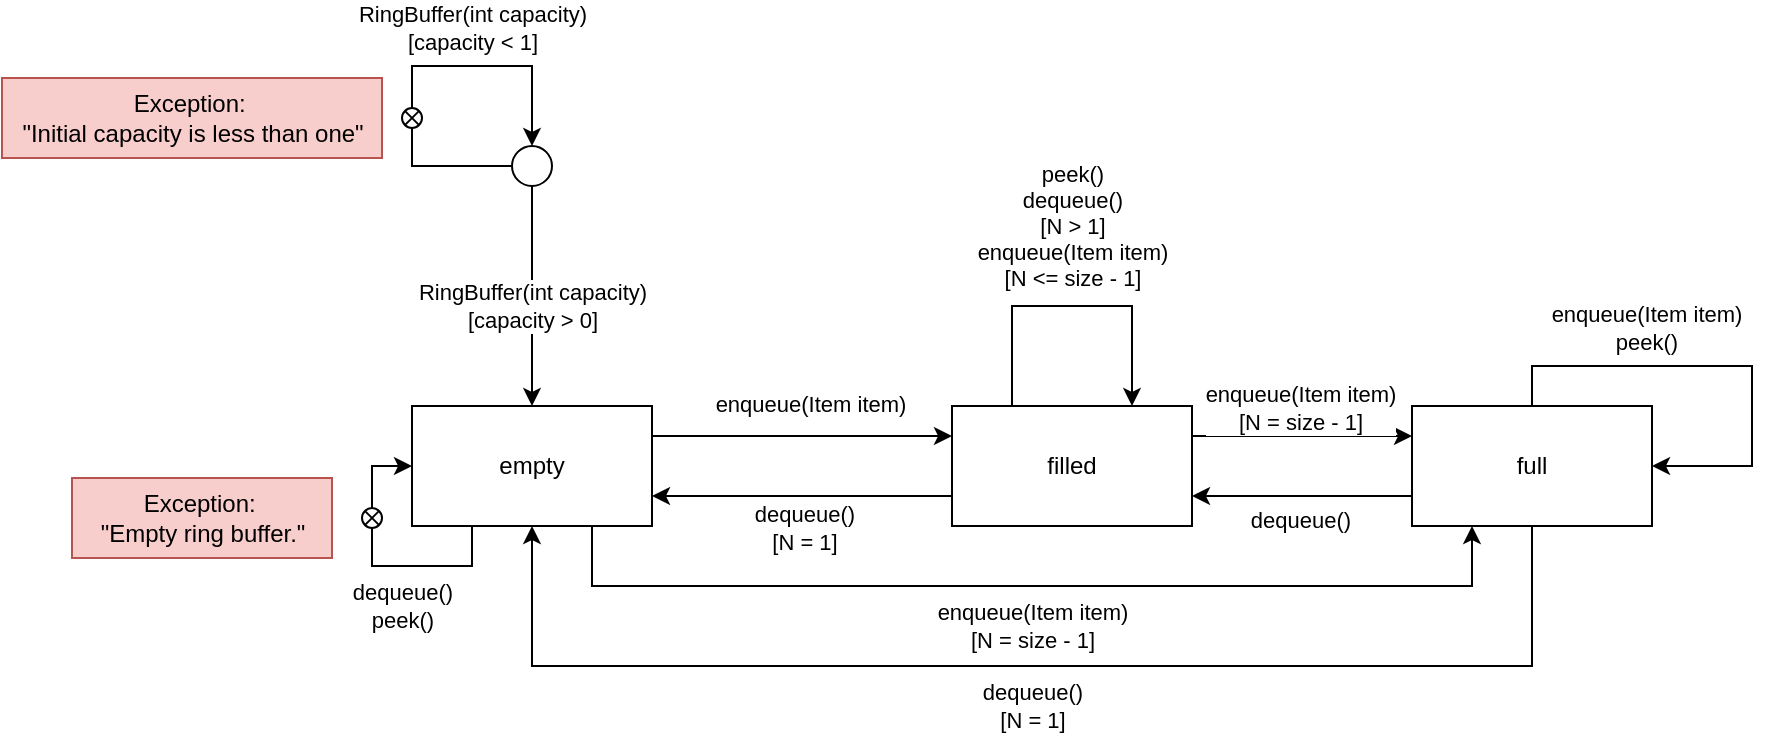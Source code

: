 <mxfile version="21.2.7" type="device">
  <diagram name="Seite-1" id="3QbLAV40ZkPWaZ0tKp3v">
    <mxGraphModel dx="1412" dy="455" grid="1" gridSize="10" guides="1" tooltips="1" connect="1" arrows="1" fold="1" page="1" pageScale="1" pageWidth="827" pageHeight="1169" math="0" shadow="0">
      <root>
        <mxCell id="0" />
        <mxCell id="1" parent="0" />
        <mxCell id="c8nvZhKkzyxmBhiNJSxO-13" value="dequeue()&lt;br&gt;[N = 1]" style="edgeStyle=orthogonalEdgeStyle;rounded=0;orthogonalLoop=1;jettySize=auto;html=1;exitX=0;exitY=0.75;exitDx=0;exitDy=0;entryX=1;entryY=0.75;entryDx=0;entryDy=0;" parent="1" source="c8nvZhKkzyxmBhiNJSxO-1" target="c8nvZhKkzyxmBhiNJSxO-3" edge="1">
          <mxGeometry x="-0.013" y="16" relative="1" as="geometry">
            <mxPoint x="170" y="270" as="targetPoint" />
            <Array as="points" />
            <mxPoint as="offset" />
          </mxGeometry>
        </mxCell>
        <mxCell id="c8nvZhKkzyxmBhiNJSxO-14" value="enqueue(Item item)&lt;br&gt;[N = size - 1]" style="edgeStyle=orthogonalEdgeStyle;rounded=0;orthogonalLoop=1;jettySize=auto;html=1;exitX=1;exitY=0.25;exitDx=0;exitDy=0;entryX=0;entryY=0.25;entryDx=0;entryDy=0;" parent="1" source="c8nvZhKkzyxmBhiNJSxO-1" target="c8nvZhKkzyxmBhiNJSxO-2" edge="1">
          <mxGeometry x="-0.018" y="14" relative="1" as="geometry">
            <mxPoint as="offset" />
          </mxGeometry>
        </mxCell>
        <mxCell id="c8nvZhKkzyxmBhiNJSxO-1" value="filled" style="rounded=0;whiteSpace=wrap;html=1;" parent="1" vertex="1">
          <mxGeometry x="320" y="230" width="120" height="60" as="geometry" />
        </mxCell>
        <mxCell id="c8nvZhKkzyxmBhiNJSxO-15" value="dequeue()" style="edgeStyle=orthogonalEdgeStyle;rounded=0;orthogonalLoop=1;jettySize=auto;html=1;exitX=0;exitY=0.75;exitDx=0;exitDy=0;entryX=1;entryY=0.75;entryDx=0;entryDy=0;" parent="1" source="c8nvZhKkzyxmBhiNJSxO-2" target="c8nvZhKkzyxmBhiNJSxO-1" edge="1">
          <mxGeometry x="0.018" y="12" relative="1" as="geometry">
            <mxPoint as="offset" />
          </mxGeometry>
        </mxCell>
        <mxCell id="8GJIpUapcorhELmcItY8-2" value="&lt;span style=&quot;color: rgb(0, 0, 0); font-family: Helvetica; font-size: 11px; font-style: normal; font-variant-ligatures: normal; font-variant-caps: normal; font-weight: 400; letter-spacing: normal; orphans: 2; text-align: center; text-indent: 0px; text-transform: none; widows: 2; word-spacing: 0px; -webkit-text-stroke-width: 0px; background-color: rgb(255, 255, 255); text-decoration-thickness: initial; text-decoration-style: initial; text-decoration-color: initial; float: none; display: inline !important;&quot;&gt;dequeue()&lt;/span&gt;&lt;br style=&quot;border-color: var(--border-color); color: rgb(0, 0, 0); font-family: Helvetica; font-size: 11px; font-style: normal; font-variant-ligatures: normal; font-variant-caps: normal; font-weight: 400; letter-spacing: normal; orphans: 2; text-align: center; text-indent: 0px; text-transform: none; widows: 2; word-spacing: 0px; -webkit-text-stroke-width: 0px; text-decoration-thickness: initial; text-decoration-style: initial; text-decoration-color: initial;&quot;&gt;&lt;span style=&quot;color: rgb(0, 0, 0); font-family: Helvetica; font-size: 11px; font-style: normal; font-variant-ligatures: normal; font-variant-caps: normal; font-weight: 400; letter-spacing: normal; orphans: 2; text-align: center; text-indent: 0px; text-transform: none; widows: 2; word-spacing: 0px; -webkit-text-stroke-width: 0px; background-color: rgb(255, 255, 255); text-decoration-thickness: initial; text-decoration-style: initial; text-decoration-color: initial; float: none; display: inline !important;&quot;&gt;[N = 1]&lt;/span&gt;" style="edgeStyle=orthogonalEdgeStyle;rounded=0;orthogonalLoop=1;jettySize=auto;html=1;exitX=0.5;exitY=1;exitDx=0;exitDy=0;entryX=0.5;entryY=1;entryDx=0;entryDy=0;" edge="1" parent="1" source="c8nvZhKkzyxmBhiNJSxO-2" target="c8nvZhKkzyxmBhiNJSxO-3">
          <mxGeometry y="20" relative="1" as="geometry">
            <Array as="points">
              <mxPoint x="610" y="360" />
              <mxPoint x="110" y="360" />
            </Array>
            <mxPoint as="offset" />
          </mxGeometry>
        </mxCell>
        <mxCell id="c8nvZhKkzyxmBhiNJSxO-2" value="full" style="rounded=0;whiteSpace=wrap;html=1;" parent="1" vertex="1">
          <mxGeometry x="550" y="230" width="120" height="60" as="geometry" />
        </mxCell>
        <mxCell id="c8nvZhKkzyxmBhiNJSxO-11" value="enqueue(Item item)" style="edgeStyle=orthogonalEdgeStyle;rounded=0;orthogonalLoop=1;jettySize=auto;html=1;exitX=1;exitY=0.25;exitDx=0;exitDy=0;entryX=0;entryY=0.25;entryDx=0;entryDy=0;" parent="1" source="c8nvZhKkzyxmBhiNJSxO-3" target="c8nvZhKkzyxmBhiNJSxO-1" edge="1">
          <mxGeometry x="0.05" y="16" relative="1" as="geometry">
            <Array as="points">
              <mxPoint x="250" y="245" />
              <mxPoint x="250" y="245" />
            </Array>
            <mxPoint as="offset" />
          </mxGeometry>
        </mxCell>
        <mxCell id="8GJIpUapcorhELmcItY8-1" value="&lt;span style=&quot;color: rgb(0, 0, 0); font-family: Helvetica; font-size: 11px; font-style: normal; font-variant-ligatures: normal; font-variant-caps: normal; font-weight: 400; letter-spacing: normal; orphans: 2; text-align: center; text-indent: 0px; text-transform: none; widows: 2; word-spacing: 0px; -webkit-text-stroke-width: 0px; background-color: rgb(255, 255, 255); text-decoration-thickness: initial; text-decoration-style: initial; text-decoration-color: initial; float: none; display: inline !important;&quot;&gt;enqueue(Item item)&lt;/span&gt;&lt;br style=&quot;border-color: var(--border-color); color: rgb(0, 0, 0); font-family: Helvetica; font-size: 11px; font-style: normal; font-variant-ligatures: normal; font-variant-caps: normal; font-weight: 400; letter-spacing: normal; orphans: 2; text-align: center; text-indent: 0px; text-transform: none; widows: 2; word-spacing: 0px; -webkit-text-stroke-width: 0px; text-decoration-thickness: initial; text-decoration-style: initial; text-decoration-color: initial;&quot;&gt;&lt;span style=&quot;color: rgb(0, 0, 0); font-family: Helvetica; font-size: 11px; font-style: normal; font-variant-ligatures: normal; font-variant-caps: normal; font-weight: 400; letter-spacing: normal; orphans: 2; text-align: center; text-indent: 0px; text-transform: none; widows: 2; word-spacing: 0px; -webkit-text-stroke-width: 0px; background-color: rgb(255, 255, 255); text-decoration-thickness: initial; text-decoration-style: initial; text-decoration-color: initial; float: none; display: inline !important;&quot;&gt;[N = size - 1]&lt;/span&gt;" style="edgeStyle=orthogonalEdgeStyle;rounded=0;orthogonalLoop=1;jettySize=auto;html=1;exitX=0.75;exitY=1;exitDx=0;exitDy=0;entryX=0.25;entryY=1;entryDx=0;entryDy=0;" edge="1" parent="1" source="c8nvZhKkzyxmBhiNJSxO-3" target="c8nvZhKkzyxmBhiNJSxO-2">
          <mxGeometry y="-20" relative="1" as="geometry">
            <Array as="points">
              <mxPoint x="140" y="320" />
              <mxPoint x="580" y="320" />
            </Array>
            <mxPoint as="offset" />
          </mxGeometry>
        </mxCell>
        <mxCell id="c8nvZhKkzyxmBhiNJSxO-3" value="empty" style="rounded=0;whiteSpace=wrap;html=1;" parent="1" vertex="1">
          <mxGeometry x="50" y="230" width="120" height="60" as="geometry" />
        </mxCell>
        <mxCell id="c8nvZhKkzyxmBhiNJSxO-5" style="edgeStyle=orthogonalEdgeStyle;rounded=0;orthogonalLoop=1;jettySize=auto;html=1;exitX=0.5;exitY=1;exitDx=0;exitDy=0;" parent="1" source="c8nvZhKkzyxmBhiNJSxO-4" target="c8nvZhKkzyxmBhiNJSxO-3" edge="1">
          <mxGeometry relative="1" as="geometry" />
        </mxCell>
        <mxCell id="c8nvZhKkzyxmBhiNJSxO-6" value="RingBuffer(int capacity)&lt;br&gt;[capacity &amp;lt; 1]" style="edgeLabel;html=1;align=center;verticalAlign=middle;resizable=0;points=[];" parent="c8nvZhKkzyxmBhiNJSxO-5" vertex="1" connectable="0">
          <mxGeometry x="-0.192" relative="1" as="geometry">
            <mxPoint x="-30" y="-124" as="offset" />
          </mxGeometry>
        </mxCell>
        <mxCell id="c8nvZhKkzyxmBhiNJSxO-4" value="" style="ellipse;whiteSpace=wrap;html=1;aspect=fixed;" parent="1" vertex="1">
          <mxGeometry x="100" y="100" width="20" height="20" as="geometry" />
        </mxCell>
        <mxCell id="c8nvZhKkzyxmBhiNJSxO-7" style="edgeStyle=orthogonalEdgeStyle;rounded=0;orthogonalLoop=1;jettySize=auto;html=1;" parent="1" target="c8nvZhKkzyxmBhiNJSxO-4" edge="1">
          <mxGeometry relative="1" as="geometry">
            <mxPoint x="100" y="110" as="sourcePoint" />
            <Array as="points">
              <mxPoint x="50" y="110" />
              <mxPoint x="50" y="60" />
              <mxPoint x="110" y="60" />
            </Array>
          </mxGeometry>
        </mxCell>
        <mxCell id="c8nvZhKkzyxmBhiNJSxO-8" value="RingBuffer(int capacity)&lt;br&gt;[capacity &amp;gt; 0]" style="edgeLabel;html=1;align=center;verticalAlign=middle;resizable=0;points=[];" parent="1" vertex="1" connectable="0">
          <mxGeometry x="110" y="180" as="geometry" />
        </mxCell>
        <mxCell id="c8nvZhKkzyxmBhiNJSxO-9" value="" style="verticalLabelPosition=bottom;verticalAlign=top;html=1;shape=mxgraph.flowchart.or;" parent="1" vertex="1">
          <mxGeometry x="45" y="81" width="10" height="10" as="geometry" />
        </mxCell>
        <mxCell id="c8nvZhKkzyxmBhiNJSxO-10" value="Exception:&amp;nbsp;&lt;br&gt;&quot;Initial capacity is less than one&quot;" style="text;html=1;align=center;verticalAlign=middle;resizable=0;points=[];autosize=1;strokeColor=#b85450;fillColor=#f8cecc;" parent="1" vertex="1">
          <mxGeometry x="-155" y="66" width="190" height="40" as="geometry" />
        </mxCell>
        <mxCell id="c8nvZhKkzyxmBhiNJSxO-16" value="enqueue(Item item)&lt;br&gt;peek()" style="edgeStyle=orthogonalEdgeStyle;rounded=0;orthogonalLoop=1;jettySize=auto;html=1;exitX=0.5;exitY=0;exitDx=0;exitDy=0;entryX=1;entryY=0.5;entryDx=0;entryDy=0;" parent="1" source="c8nvZhKkzyxmBhiNJSxO-2" target="c8nvZhKkzyxmBhiNJSxO-2" edge="1">
          <mxGeometry x="-0.331" y="19" relative="1" as="geometry">
            <Array as="points">
              <mxPoint x="610" y="210" />
              <mxPoint x="720" y="210" />
              <mxPoint x="720" y="260" />
            </Array>
            <mxPoint as="offset" />
          </mxGeometry>
        </mxCell>
        <mxCell id="c8nvZhKkzyxmBhiNJSxO-17" value="&lt;span style=&quot;color: rgb(0, 0, 0); font-family: Helvetica; font-size: 11px; font-style: normal; font-variant-ligatures: normal; font-variant-caps: normal; font-weight: 400; letter-spacing: normal; orphans: 2; text-align: center; text-indent: 0px; text-transform: none; widows: 2; word-spacing: 0px; -webkit-text-stroke-width: 0px; background-color: rgb(255, 255, 255); text-decoration-thickness: initial; text-decoration-style: initial; text-decoration-color: initial; float: none; display: inline !important;&quot;&gt;peek()&lt;br&gt;dequeue()&lt;br&gt;[N &amp;gt; 1]&lt;br&gt;enqueue(Item item)&lt;br&gt;[N &amp;lt;= size - 1]&lt;br&gt;&lt;/span&gt;" style="edgeStyle=orthogonalEdgeStyle;rounded=0;orthogonalLoop=1;jettySize=auto;html=1;exitX=0.25;exitY=0;exitDx=0;exitDy=0;entryX=0.75;entryY=0;entryDx=0;entryDy=0;" parent="1" source="c8nvZhKkzyxmBhiNJSxO-1" target="c8nvZhKkzyxmBhiNJSxO-1" edge="1">
          <mxGeometry x="-0.001" y="40" relative="1" as="geometry">
            <Array as="points">
              <mxPoint x="350" y="180" />
              <mxPoint x="410" y="180" />
            </Array>
            <mxPoint as="offset" />
          </mxGeometry>
        </mxCell>
        <mxCell id="c8nvZhKkzyxmBhiNJSxO-18" value="dequeue()&lt;br&gt;peek()" style="edgeStyle=orthogonalEdgeStyle;rounded=0;orthogonalLoop=1;jettySize=auto;html=1;entryX=0;entryY=0.5;entryDx=0;entryDy=0;" parent="1" target="c8nvZhKkzyxmBhiNJSxO-3" edge="1">
          <mxGeometry x="-0.217" y="20" relative="1" as="geometry">
            <Array as="points">
              <mxPoint x="80" y="290" />
              <mxPoint x="80" y="310" />
              <mxPoint x="30" y="310" />
              <mxPoint x="30" y="260" />
            </Array>
            <mxPoint as="offset" />
            <mxPoint x="80" y="290" as="sourcePoint" />
          </mxGeometry>
        </mxCell>
        <mxCell id="c8nvZhKkzyxmBhiNJSxO-20" value="" style="verticalLabelPosition=bottom;verticalAlign=top;html=1;shape=mxgraph.flowchart.or;" parent="1" vertex="1">
          <mxGeometry x="25" y="281" width="10" height="10" as="geometry" />
        </mxCell>
        <mxCell id="c8nvZhKkzyxmBhiNJSxO-21" value="Exception:&amp;nbsp;&lt;br&gt;&quot;Empty ring buffer.&quot;" style="text;html=1;align=center;verticalAlign=middle;resizable=0;points=[];autosize=1;strokeColor=#b85450;fillColor=#f8cecc;" parent="1" vertex="1">
          <mxGeometry x="-120" y="266" width="130" height="40" as="geometry" />
        </mxCell>
      </root>
    </mxGraphModel>
  </diagram>
</mxfile>
